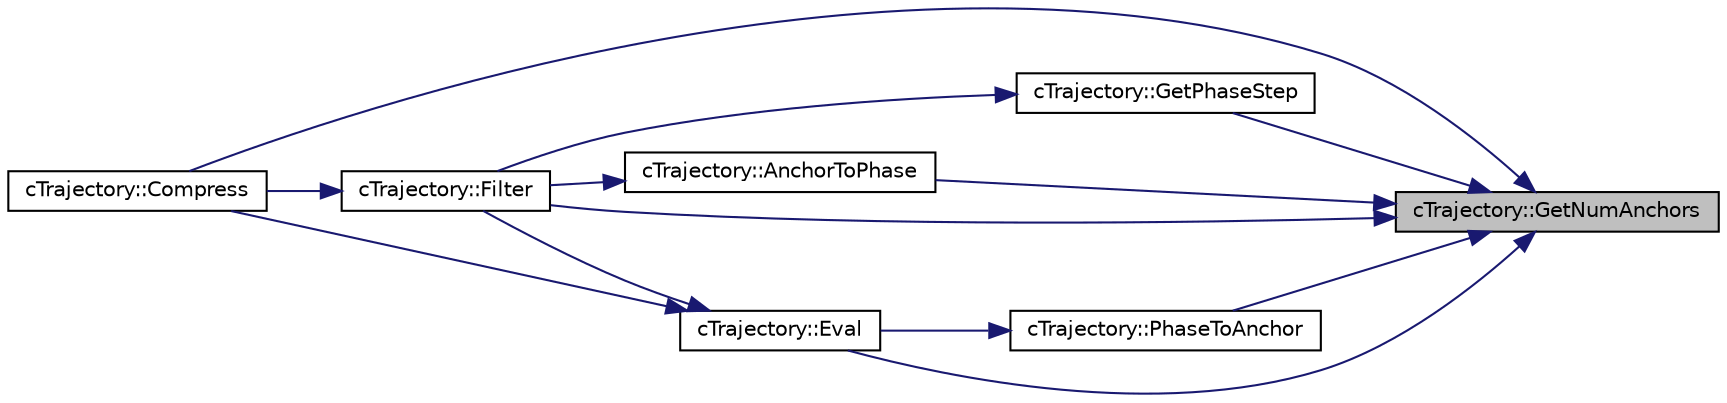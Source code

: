 digraph "cTrajectory::GetNumAnchors"
{
 // LATEX_PDF_SIZE
  edge [fontname="Helvetica",fontsize="10",labelfontname="Helvetica",labelfontsize="10"];
  node [fontname="Helvetica",fontsize="10",shape=record];
  rankdir="RL";
  Node1 [label="cTrajectory::GetNumAnchors",height=0.2,width=0.4,color="black", fillcolor="grey75", style="filled", fontcolor="black",tooltip=" "];
  Node1 -> Node2 [dir="back",color="midnightblue",fontsize="10",style="solid",fontname="Helvetica"];
  Node2 [label="cTrajectory::AnchorToPhase",height=0.2,width=0.4,color="black", fillcolor="white", style="filled",URL="$classc_trajectory.html#a2e623d81c7ad372333e0bcaa00acb5c4",tooltip=" "];
  Node2 -> Node3 [dir="back",color="midnightblue",fontsize="10",style="solid",fontname="Helvetica"];
  Node3 [label="cTrajectory::Filter",height=0.2,width=0.4,color="black", fillcolor="white", style="filled",URL="$classc_trajectory.html#a290c3abf914b5e3f74d3101e36f8e658",tooltip=" "];
  Node3 -> Node4 [dir="back",color="midnightblue",fontsize="10",style="solid",fontname="Helvetica"];
  Node4 [label="cTrajectory::Compress",height=0.2,width=0.4,color="black", fillcolor="white", style="filled",URL="$classc_trajectory.html#ac933a343a8172bb0f7714231a4741967",tooltip=" "];
  Node1 -> Node4 [dir="back",color="midnightblue",fontsize="10",style="solid",fontname="Helvetica"];
  Node1 -> Node5 [dir="back",color="midnightblue",fontsize="10",style="solid",fontname="Helvetica"];
  Node5 [label="cTrajectory::Eval",height=0.2,width=0.4,color="black", fillcolor="white", style="filled",URL="$classc_trajectory.html#a3bd5c695936356c9ed0f7e896a561b28",tooltip=" "];
  Node5 -> Node4 [dir="back",color="midnightblue",fontsize="10",style="solid",fontname="Helvetica"];
  Node5 -> Node3 [dir="back",color="midnightblue",fontsize="10",style="solid",fontname="Helvetica"];
  Node1 -> Node3 [dir="back",color="midnightblue",fontsize="10",style="solid",fontname="Helvetica"];
  Node1 -> Node6 [dir="back",color="midnightblue",fontsize="10",style="solid",fontname="Helvetica"];
  Node6 [label="cTrajectory::GetPhaseStep",height=0.2,width=0.4,color="black", fillcolor="white", style="filled",URL="$classc_trajectory.html#a62b3b0a902915287c7093b01121f07d9",tooltip=" "];
  Node6 -> Node3 [dir="back",color="midnightblue",fontsize="10",style="solid",fontname="Helvetica"];
  Node1 -> Node7 [dir="back",color="midnightblue",fontsize="10",style="solid",fontname="Helvetica"];
  Node7 [label="cTrajectory::PhaseToAnchor",height=0.2,width=0.4,color="black", fillcolor="white", style="filled",URL="$classc_trajectory.html#a21d0275494b67493b0c6480fab4e2ae2",tooltip=" "];
  Node7 -> Node5 [dir="back",color="midnightblue",fontsize="10",style="solid",fontname="Helvetica"];
}
